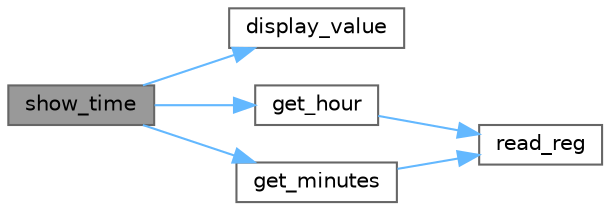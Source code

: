 digraph "show_time"
{
 // LATEX_PDF_SIZE
  bgcolor="transparent";
  edge [fontname=Helvetica,fontsize=10,labelfontname=Helvetica,labelfontsize=10];
  node [fontname=Helvetica,fontsize=10,shape=box,height=0.2,width=0.4];
  rankdir="LR";
  Node1 [id="Node000001",label="show_time",height=0.2,width=0.4,color="gray40", fillcolor="grey60", style="filled", fontcolor="black",tooltip="Display the current time in (HH:MM) format."];
  Node1 -> Node2 [id="edge1_Node000001_Node000002",color="steelblue1",style="solid",tooltip=" "];
  Node2 [id="Node000002",label="display_value",height=0.2,width=0.4,color="grey40", fillcolor="white", style="filled",URL="$cabin__display_8c.html#a1c3320d2f19fbf616c4be1c441dceb0b",tooltip="Display a 2-digit value across two 7-segment displays."];
  Node1 -> Node3 [id="edge2_Node000001_Node000003",color="steelblue1",style="solid",tooltip=" "];
  Node3 [id="Node000003",label="get_hour",height=0.2,width=0.4,color="grey40", fillcolor="white", style="filled",URL="$date_8c.html#ac584d2e0b9c3313f3962e20e33da09e9",tooltip="Get the hour in BCD format."];
  Node3 -> Node4 [id="edge3_Node000003_Node000004",color="steelblue1",style="solid",tooltip=" "];
  Node4 [id="Node000004",label="read_reg",height=0.2,width=0.4,color="grey40", fillcolor="white", style="filled",URL="$ds1307_8c.html#a6eabf08e23fb4e463ca64022323f04d2",tooltip="Reads a DS1307 register value."];
  Node1 -> Node5 [id="edge4_Node000001_Node000005",color="steelblue1",style="solid",tooltip=" "];
  Node5 [id="Node000005",label="get_minutes",height=0.2,width=0.4,color="grey40", fillcolor="white", style="filled",URL="$date_8c.html#a186119669a4f58641ff4fbb96c90c580",tooltip="Get the minutes in BCD format."];
  Node5 -> Node4 [id="edge5_Node000005_Node000004",color="steelblue1",style="solid",tooltip=" "];
}
